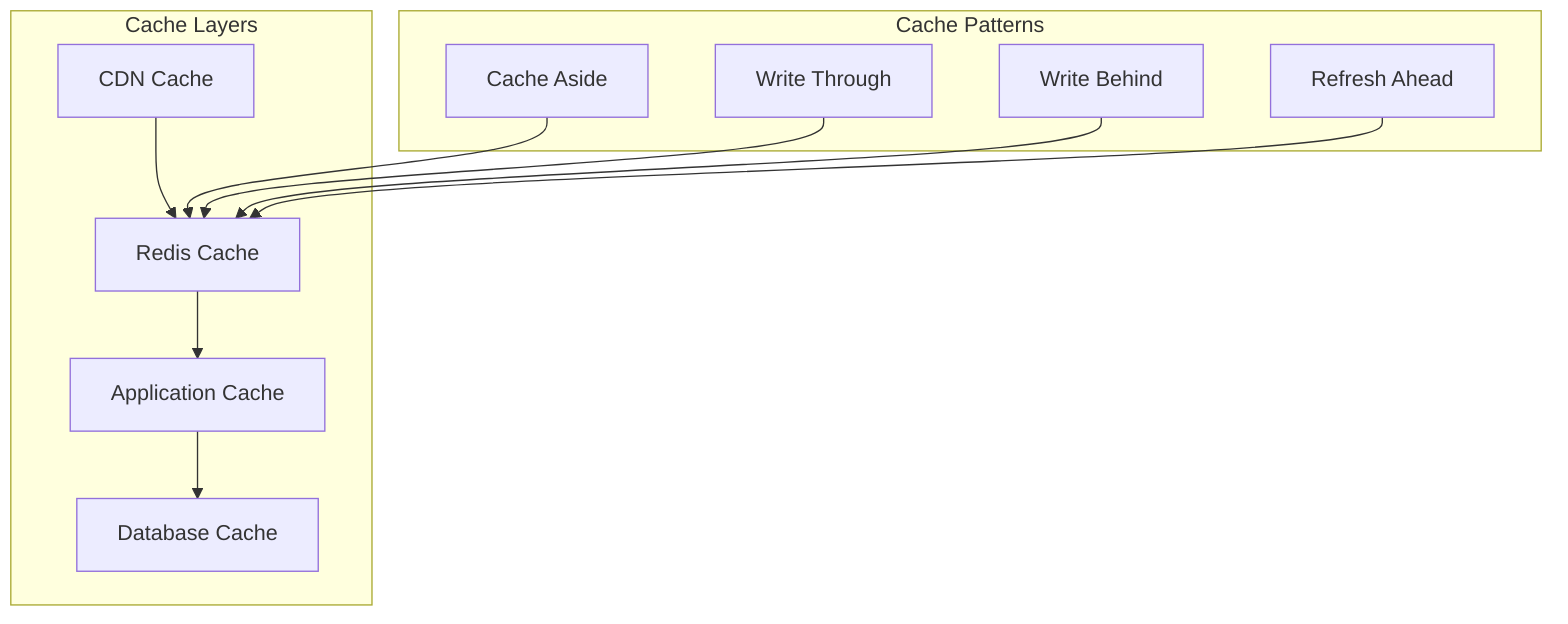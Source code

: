 graph TB
    subgraph "Cache Layers"
        CDN[CDN Cache]
        REDIS[Redis Cache]
        APP[Application Cache]
        DB[Database Cache]
    end

    subgraph "Cache Patterns"
        ASIDE[Cache Aside]
        THROUGH[Write Through]
        BEHIND[Write Behind]
        REFRESH[Refresh Ahead]
    end

    CDN --> REDIS
    REDIS --> APP
    APP --> DB
    
    ASIDE --> REDIS
    THROUGH --> REDIS
    BEHIND --> REDIS
    REFRESH --> REDIS
